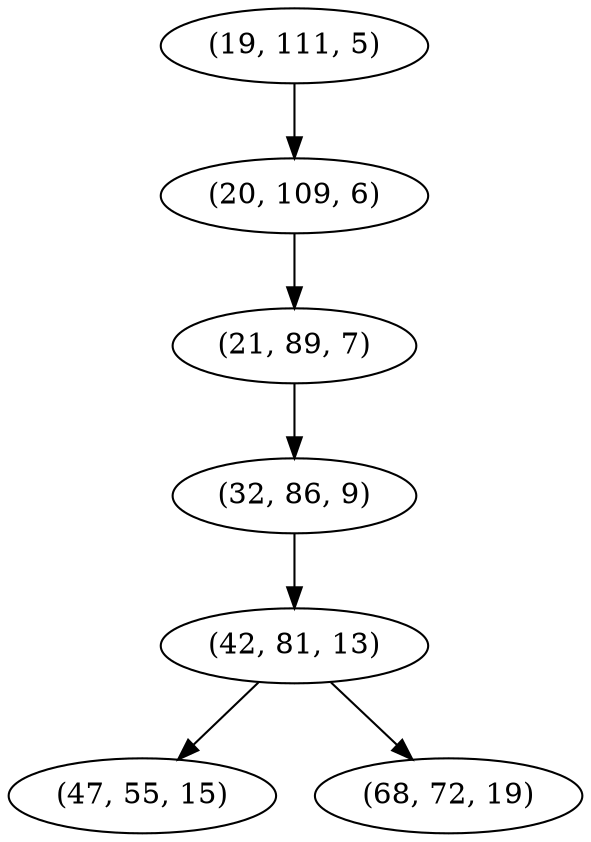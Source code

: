 digraph tree {
    "(19, 111, 5)";
    "(20, 109, 6)";
    "(21, 89, 7)";
    "(32, 86, 9)";
    "(42, 81, 13)";
    "(47, 55, 15)";
    "(68, 72, 19)";
    "(19, 111, 5)" -> "(20, 109, 6)";
    "(20, 109, 6)" -> "(21, 89, 7)";
    "(21, 89, 7)" -> "(32, 86, 9)";
    "(32, 86, 9)" -> "(42, 81, 13)";
    "(42, 81, 13)" -> "(47, 55, 15)";
    "(42, 81, 13)" -> "(68, 72, 19)";
}
